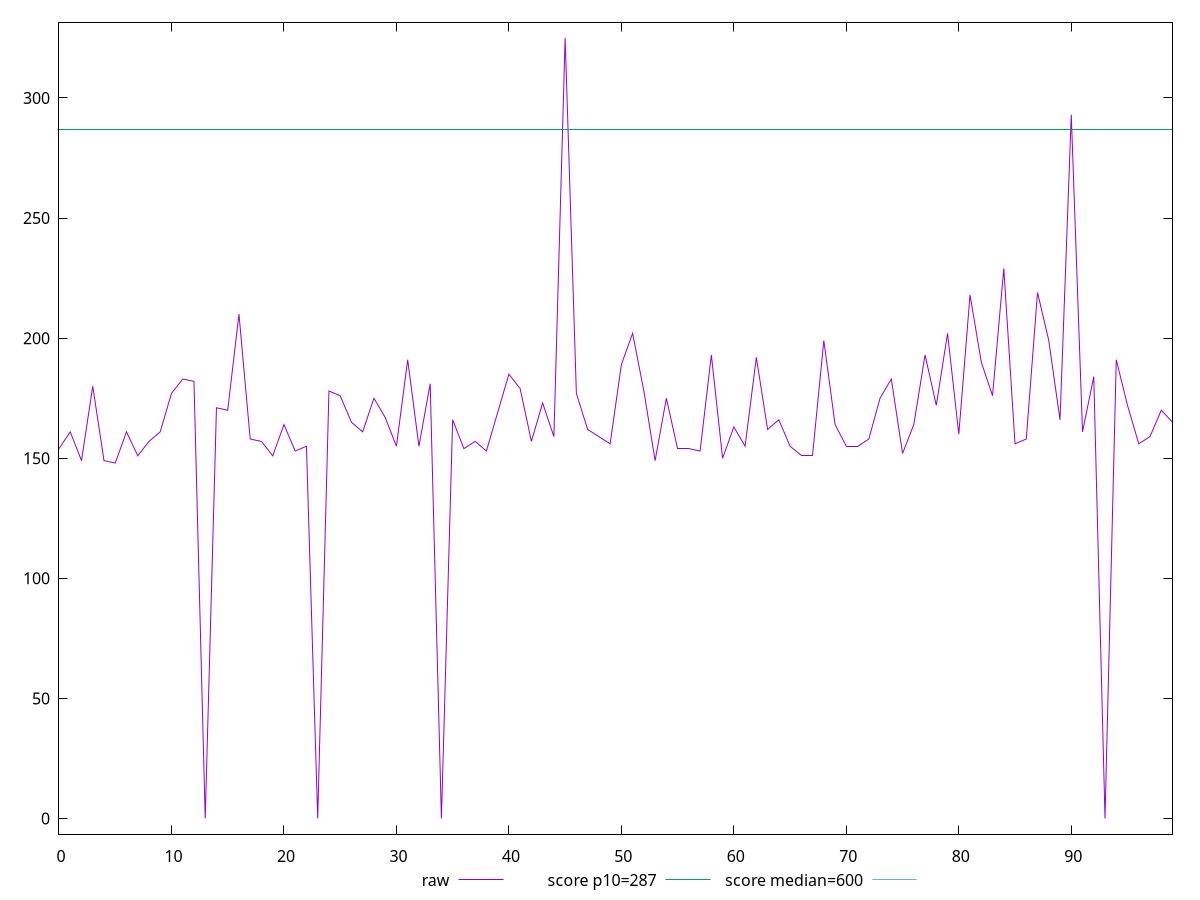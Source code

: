 reset

$raw <<EOF
0 154
1 161
2 148.99999999999977
3 180.00000000000023
4 149
5 148
6 161
7 150.99999999999977
8 157.00000000000023
9 161
10 177
11 183
12 182.00000000000023
13 0
14 170.99999999999955
15 170
16 210
17 157.99999999999955
18 157.00000000000045
19 150.99999999999977
20 163.99999999999955
21 153
22 155
23 0
24 178
25 176
26 165
27 160.99999999999977
28 175
29 167
30 155
31 191.00000000000023
32 154.99999999999977
33 180.99999999999977
34 0
35 165.99999999999977
36 154
37 157
38 153
39 169
40 184.99999999999977
41 178.99999999999977
42 156.99999999999977
43 173
44 159
45 325
46 176.99999999999955
47 161.99999999999955
48 159
49 156.00000000000023
50 189
51 202
52 177.99999999999977
53 149.00000000000023
54 174.99999999999955
55 154
56 154
57 153
58 193
59 150
60 162.99999999999977
61 155
62 192
63 162
64 165.99999999999977
65 154.99999999999955
66 151
67 151
68 199
69 164.00000000000023
70 154.99999999999977
71 154.99999999999977
72 158
73 175
74 182.99999999999977
75 152
76 164
77 193
78 172
79 202
80 159.99999999999955
81 218
82 190
83 176
84 229
85 155.99999999999977
86 157.99999999999977
87 219
88 199
89 166
90 293.00000000000045
91 161
92 183.99999999999955
93 0
94 190.99999999999977
95 172.00000000000023
96 155.99999999999977
97 158.99999999999977
98 169.99999999999977
99 165
EOF

set key outside below
set xrange [0:99]
set yrange [-6.5:331.5]
set trange [-6.5:331.5]
set terminal svg size 640, 500 enhanced background rgb 'white'
set output "report_00025_2021-02-22T21:38:55.199Z/total-blocking-time/samples/pages+cached+noadtech+nomedia/raw/values.svg"

plot $raw title "raw" with line, \
     287 title "score p10=287", \
     600 title "score median=600"

reset

